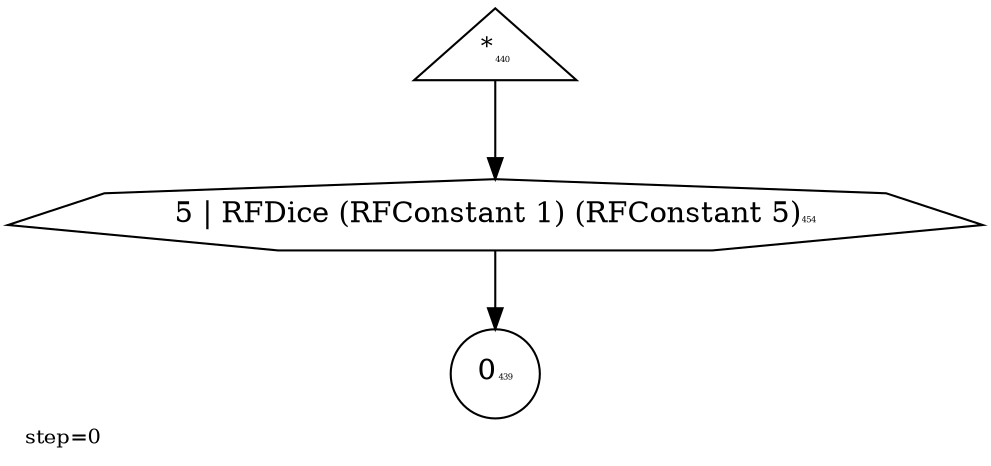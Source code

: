 digraph {
  graph  [labelloc=bottom,labeljust=left,fontsize="10",label="step=0"];
  "439" [shape=circle,peripheries="1",label=<0<FONT POINT-SIZE='4'>439</FONT>>,labelfontcolor=black,color=black];
  "440" [shape=triangle,peripheries="1",label=<<SUP>*</SUP><FONT POINT-SIZE='4'>440</FONT>>,labelfontcolor=black,color=black];
  "454" [label=<5 | RFDice (RFConstant 1) (RFConstant 5)<FONT POINT-SIZE='4'>454</FONT>>,peripheries="1",color=black,shape=septagon];
  "440" -> "454" [color=black];
  "454" -> "439" [color=black];
}